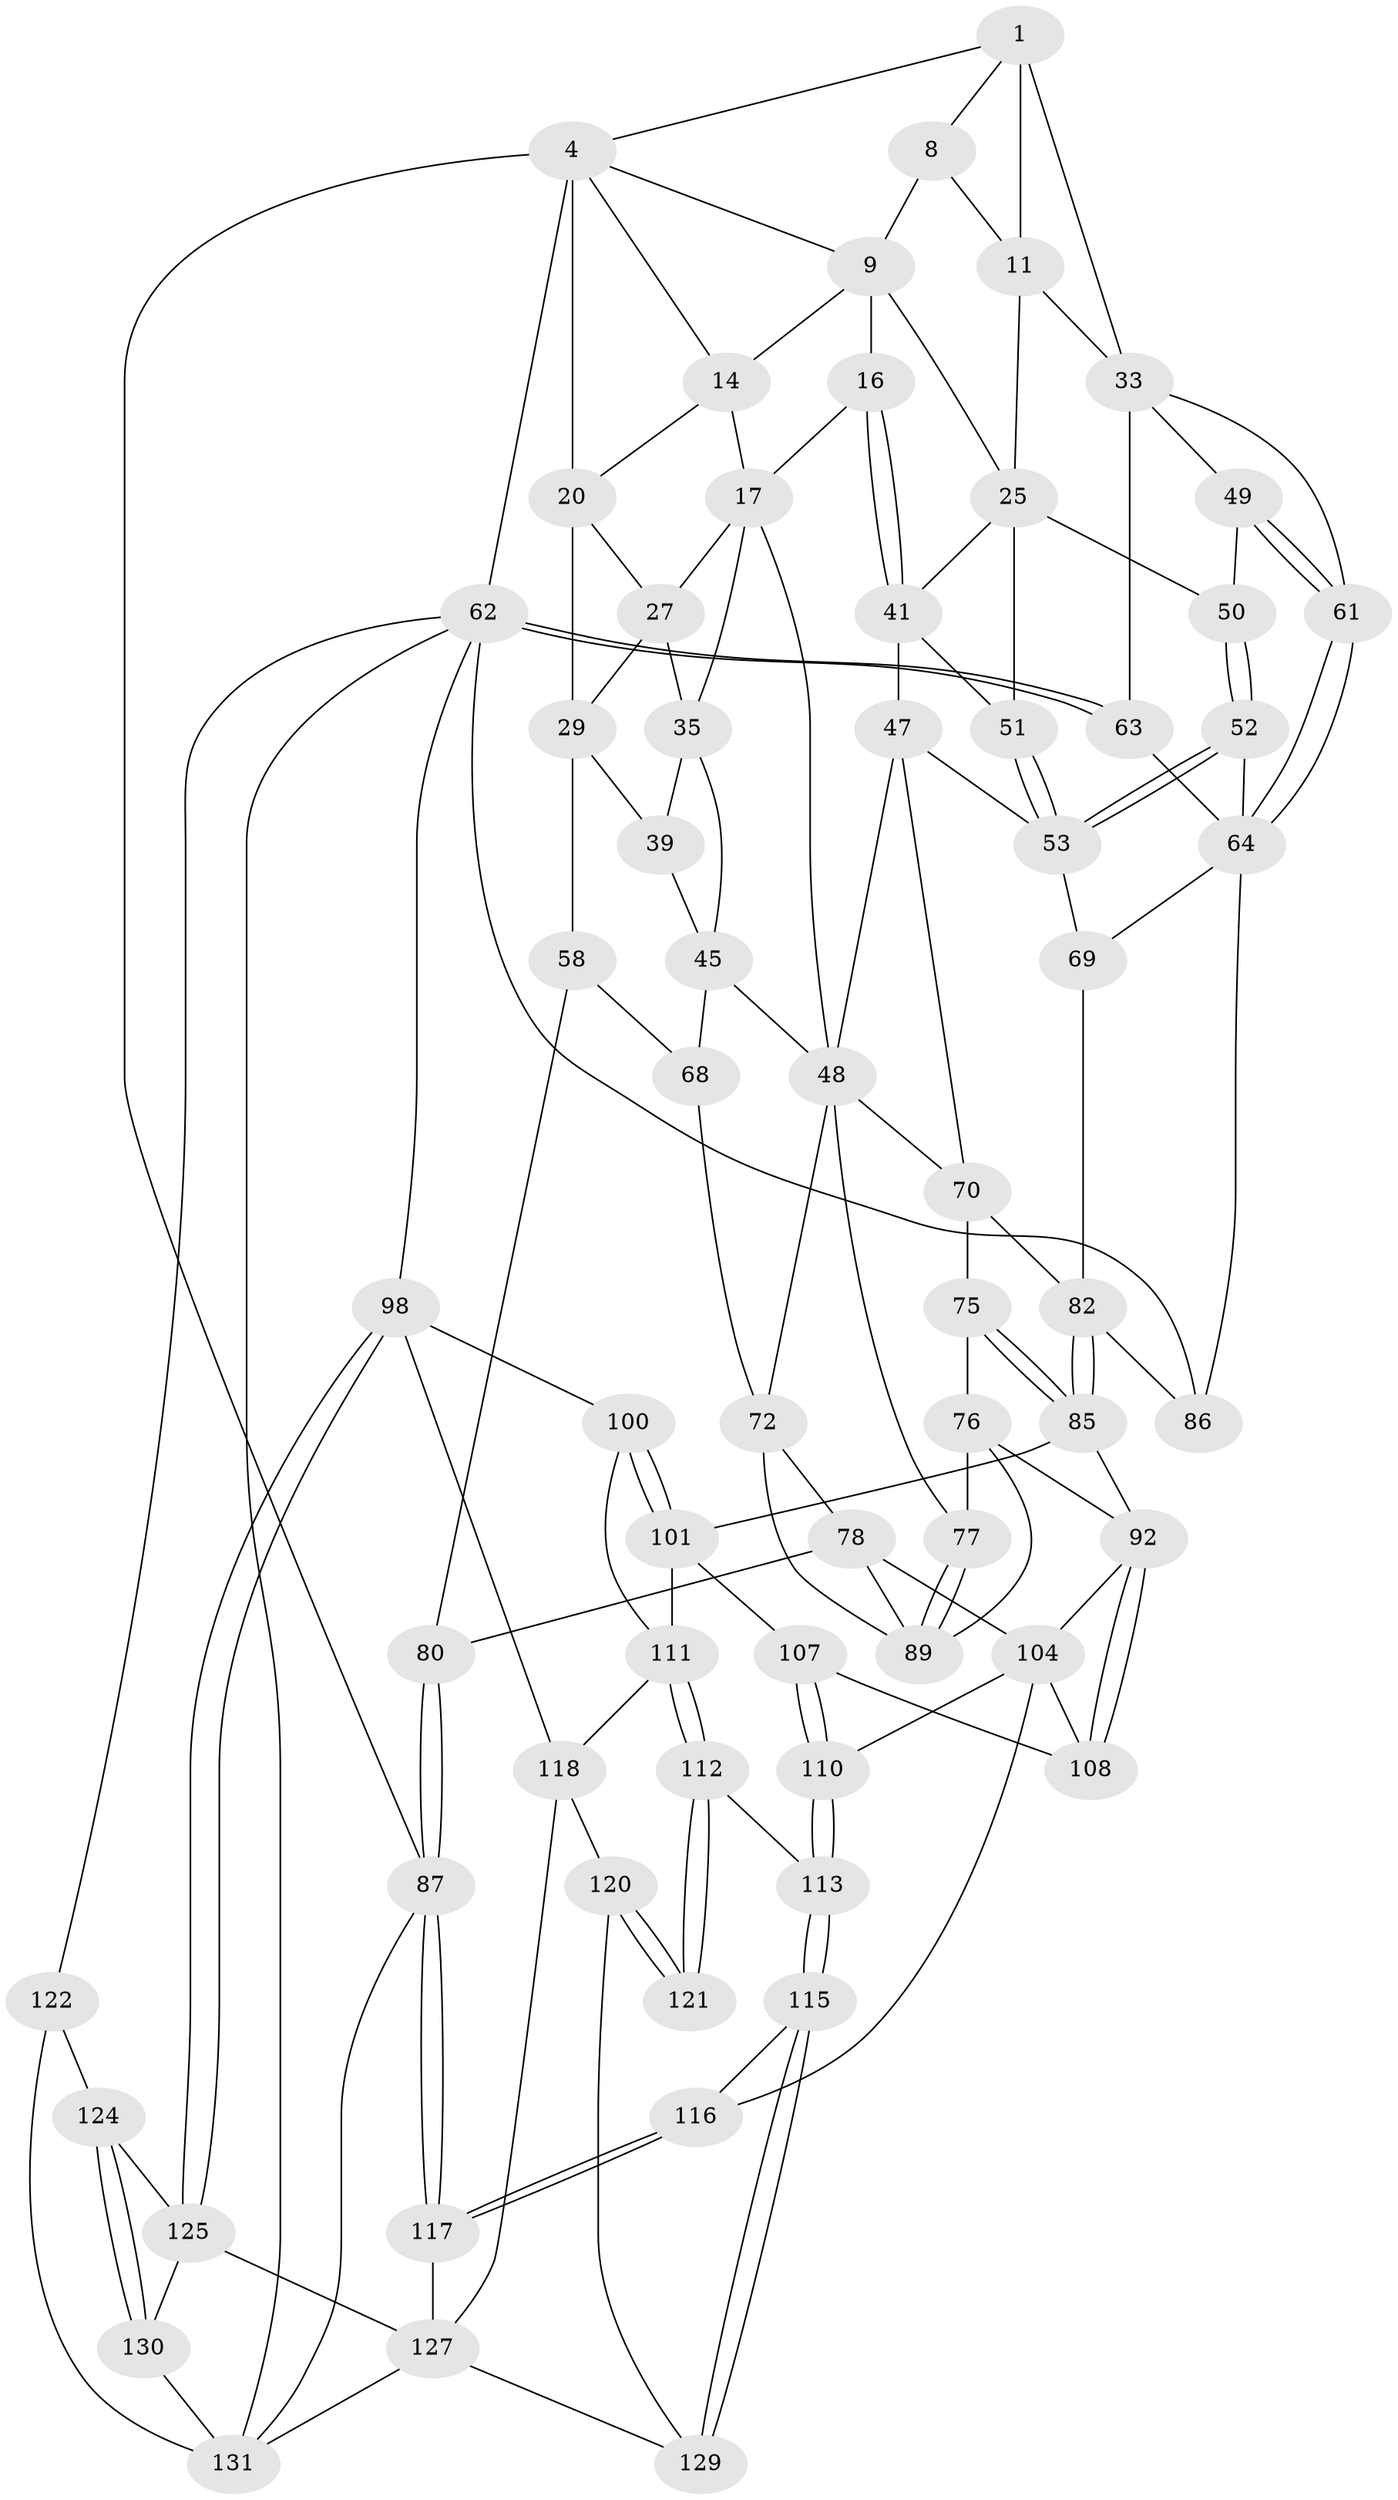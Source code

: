 // original degree distribution, {3: 0.022222222222222223, 5: 0.5407407407407407, 6: 0.21481481481481482, 4: 0.2222222222222222}
// Generated by graph-tools (version 1.1) at 2025/17/03/09/25 04:17:09]
// undirected, 67 vertices, 149 edges
graph export_dot {
graph [start="1"]
  node [color=gray90,style=filled];
  1 [pos="+0.7618971945437489+0",super="+7+2"];
  4 [pos="+1+0.13140681532260626",super="+5"];
  8 [pos="+0.6067655340538438+0.02339759504815612"];
  9 [pos="+0.5047794681416353+0",super="+10+15"];
  11 [pos="+0.725434506737833+0.07963946023277894",super="+12"];
  14 [pos="+0.2604043370683134+0",super="+19"];
  16 [pos="+0.4053505591421474+0.1556251195107851"];
  17 [pos="+0.3270017618856995+0.16016712453735496",super="+18+37"];
  20 [pos="+0+0",super="+21"];
  25 [pos="+0.5849997851162019+0.14909018451779024",super="+43"];
  27 [pos="+0.1647455312345396+0.13878288318761675",super="+30+28"];
  29 [pos="+0.09167314539439478+0.18791804244574634",super="+31"];
  33 [pos="+0.776315542256711+0.21684935164967742",super="+60+34"];
  35 [pos="+0.20366140030806082+0.19542312307815557",super="+38+36"];
  39 [pos="+0.167271935390692+0.282387396742169"];
  41 [pos="+0.4583157186267464+0.2248182560859329",super="+46+42"];
  45 [pos="+0.19254567663254654+0.28733277416479935",super="+56"];
  47 [pos="+0.3815661566639044+0.2929418076972696",super="+67"];
  48 [pos="+0.32941728197281583+0.3020051111912823",super="+54"];
  49 [pos="+0.6459088383068949+0.25446723420799855"];
  50 [pos="+0.6121780297767861+0.2753791488344714"];
  51 [pos="+0.493401838776859+0.2735874612747456"];
  52 [pos="+0.607767070694646+0.28486328708508546"];
  53 [pos="+0.5240288013832931+0.3370677776674413",super="+66"];
  58 [pos="+0.0696768737067101+0.34531251418280673",super="+59"];
  61 [pos="+0.7407868665467541+0.35758576391775415"];
  62 [pos="+1+0.33236727998900406",super="+95"];
  63 [pos="+0.9708153351392667+0.34320143936291264"];
  64 [pos="+0.7339644351049203+0.3778538591258698",super="+81+65"];
  68 [pos="+0.1278686326776001+0.3947089823708293"];
  69 [pos="+0.5240424784042993+0.4311518325592234"];
  70 [pos="+0.3449474627431508+0.3811489182139019",super="+74"];
  72 [pos="+0.2076263682636562+0.4687467082574759",super="+73+88"];
  75 [pos="+0.30717896270264294+0.5129370294187658"];
  76 [pos="+0.29008231054681016+0.5105820566150828",super="+94"];
  77 [pos="+0.22793185168986435+0.49312999757623016"];
  78 [pos="+0+0.5370594693468403",super="+79"];
  80 [pos="+0+0.5538978995415296"];
  82 [pos="+0.3775605231630018+0.4507100644870472",super="+83"];
  85 [pos="+0.37075771894569953+0.5616538335304866",super="+91"];
  86 [pos="+0.7087633070473608+0.5311111334783282"];
  87 [pos="+0+1"];
  89 [pos="+0.20328794631011057+0.5743330810965055",super="+90"];
  92 [pos="+0.3462694400885087+0.648508010417593",super="+93"];
  98 [pos="+0.728242428836179+0.6589050054279366",super="+99"];
  100 [pos="+0.6515830775585604+0.6951868943213019"];
  101 [pos="+0.4903854997924426+0.6564575524208057",super="+106"];
  104 [pos="+0.24051107430136684+0.7326451362638203",super="+109+105"];
  107 [pos="+0.39057098760375236+0.7196830745820696"];
  108 [pos="+0.3764794863310364+0.704545967421412"];
  110 [pos="+0.33943595959707445+0.8145844228725114"];
  111 [pos="+0.44830865814721454+0.7776110662398359",super="+114"];
  112 [pos="+0.4277631626348186+0.8196712939066845"];
  113 [pos="+0.34895747834751545+0.8321900750708371"];
  115 [pos="+0.29417229552991797+0.9432619028062946"];
  116 [pos="+0.15665018774141853+0.7648051202582868"];
  117 [pos="+0+1"];
  118 [pos="+0.6014101881642644+0.843669691539618",super="+119"];
  120 [pos="+0.5763749575163343+0.938794539938336",super="+128"];
  121 [pos="+0.4495686691907636+0.8527312788451094"];
  122 [pos="+1+0.8199552558662797",super="+123"];
  124 [pos="+0.8925919572182779+0.8403761313179909"];
  125 [pos="+0.753376987966351+0.707544849159509",super="+126"];
  127 [pos="+0.635556069051743+1",super="+134"];
  129 [pos="+0.29588902616272117+0.9941444810266218"];
  130 [pos="+0.8348938267392932+0.9245612808438809"];
  131 [pos="+0.9035374262254109+0.9940316077266357",super="+132"];
  1 -- 8;
  1 -- 11 [weight=2];
  1 -- 4;
  1 -- 33;
  4 -- 62 [weight=2];
  4 -- 20;
  4 -- 87;
  4 -- 14;
  4 -- 9;
  8 -- 9;
  8 -- 11;
  9 -- 14;
  9 -- 16;
  9 -- 25;
  11 -- 25;
  11 -- 33;
  14 -- 17;
  14 -- 20;
  16 -- 17;
  16 -- 41;
  16 -- 41;
  17 -- 27;
  17 -- 48;
  17 -- 35;
  20 -- 27;
  20 -- 29 [weight=3];
  25 -- 50;
  25 -- 51;
  25 -- 41;
  27 -- 35 [weight=2];
  27 -- 29;
  29 -- 58 [weight=2];
  29 -- 39;
  33 -- 61;
  33 -- 63;
  33 -- 49;
  35 -- 45;
  35 -- 39;
  39 -- 45;
  41 -- 51;
  41 -- 47;
  45 -- 48;
  45 -- 68;
  47 -- 48;
  47 -- 53;
  47 -- 70;
  48 -- 70;
  48 -- 72;
  48 -- 77;
  49 -- 50;
  49 -- 61;
  49 -- 61;
  50 -- 52;
  50 -- 52;
  51 -- 53;
  51 -- 53;
  52 -- 53;
  52 -- 53;
  52 -- 64;
  53 -- 69;
  58 -- 68;
  58 -- 80;
  61 -- 64;
  61 -- 64;
  62 -- 63;
  62 -- 63;
  62 -- 98;
  62 -- 131;
  62 -- 86;
  62 -- 122;
  63 -- 64;
  64 -- 86;
  64 -- 69;
  68 -- 72;
  69 -- 82;
  70 -- 82;
  70 -- 75;
  72 -- 78 [weight=2];
  72 -- 89;
  75 -- 76;
  75 -- 85;
  75 -- 85;
  76 -- 77;
  76 -- 89;
  76 -- 92;
  77 -- 89;
  77 -- 89;
  78 -- 80;
  78 -- 104;
  78 -- 89;
  80 -- 87;
  80 -- 87;
  82 -- 85 [weight=2];
  82 -- 85;
  82 -- 86;
  85 -- 101;
  85 -- 92;
  87 -- 117;
  87 -- 117;
  87 -- 131;
  92 -- 108;
  92 -- 108;
  92 -- 104;
  98 -- 125;
  98 -- 125;
  98 -- 100;
  98 -- 118;
  100 -- 101;
  100 -- 101;
  100 -- 111;
  101 -- 107;
  101 -- 111;
  104 -- 108;
  104 -- 110;
  104 -- 116;
  107 -- 108;
  107 -- 110;
  107 -- 110;
  110 -- 113;
  110 -- 113;
  111 -- 112;
  111 -- 112;
  111 -- 118;
  112 -- 113;
  112 -- 121;
  112 -- 121;
  113 -- 115;
  113 -- 115;
  115 -- 116;
  115 -- 129;
  115 -- 129;
  116 -- 117;
  116 -- 117;
  117 -- 127;
  118 -- 120;
  118 -- 127;
  120 -- 121 [weight=2];
  120 -- 121;
  120 -- 129;
  122 -- 131 [weight=2];
  122 -- 124;
  124 -- 125;
  124 -- 130;
  124 -- 130;
  125 -- 130;
  125 -- 127;
  127 -- 129;
  127 -- 131;
  130 -- 131;
}
